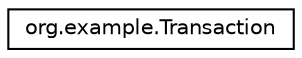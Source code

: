 digraph "Graphical Class Hierarchy"
{
 // LATEX_PDF_SIZE
  edge [fontname="Helvetica",fontsize="10",labelfontname="Helvetica",labelfontsize="10"];
  node [fontname="Helvetica",fontsize="10",shape=record];
  rankdir="LR";
  Node0 [label="org.example.Transaction",height=0.2,width=0.4,color="black", fillcolor="white", style="filled",URL="$classorg_1_1example_1_1Transaction.html",tooltip=" "];
}
